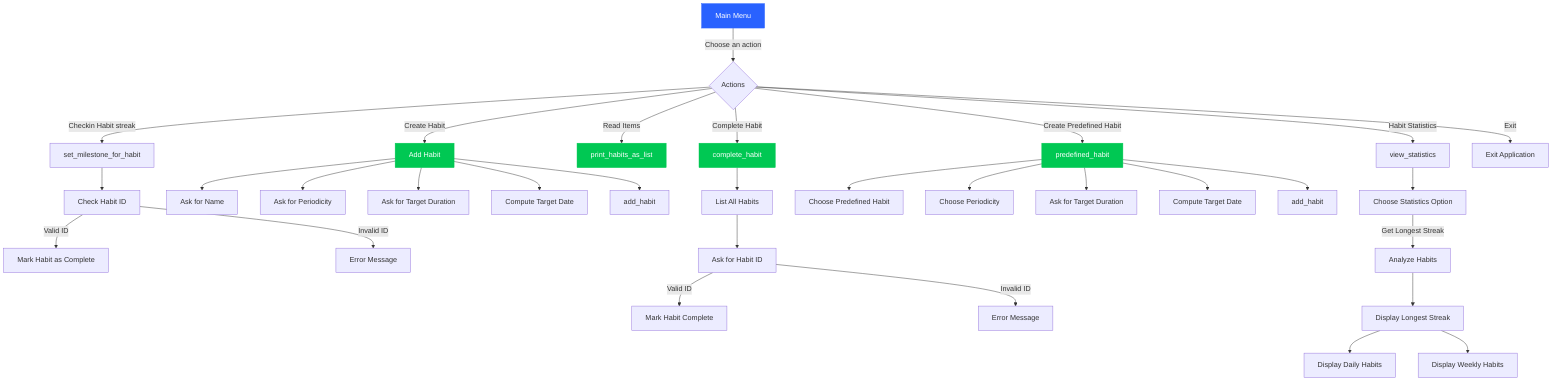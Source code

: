 flowchart TD
    A[Main Menu] -->|Choose an action| B{Actions}
    B -->|Checkin Habit streak| C[set_milestone_for_habit]
    B -->|Create Habit| D[Add Habit]
    B -->|Read Items| E[print_habits_as_list]
    B -->|Complete Habit| F[complete_habit]
    B -->|Create Predefined Habit| G[predefined_habit]
    B -->|Habit Statistics| H[view_statistics]
    B -->|Exit| I[Exit Application]

    C --> J[Check Habit ID]
    J -->|Valid ID| K[Mark Habit as Complete]
    J -->|Invalid ID| L[Error Message]

    D --> M[Ask for Name]
    D --> N[Ask for Periodicity]
    D --> O[Ask for Target Duration]
    D --> P[Compute Target Date]
    D --> Q[add_habit]

    F --> R[List All Habits]
    R --> S[Ask for Habit ID]
    S -->|Valid ID| T[Mark Habit Complete]
    S -->|Invalid ID| U[Error Message]

    G --> V[Choose Predefined Habit]
    G --> W[Choose Periodicity]
    G --> X[Ask for Target Duration]
    G --> Y[Compute Target Date]
    G --> Z[add_habit]

    H --> AA[Choose Statistics Option]
    AA -->|Get Longest Streak| AB[Analyze Habits]
    AB --> AC[Display Longest Streak]
    AC --> AD[Display Daily Habits]
    AC --> AE[Display Weekly Habits]

    click C href "javascript:alert('Navigate to set_milestone_for_habit');"
    click D href "javascript:alert('Navigate to add_habit');"
    click E href "javascript:alert('Navigate to print_habits_as_list');"
    click F href "javascript:alert('Navigate to complete_habit');"
    click G href "javascript:alert('Navigate to predefined_habit');"
    click H href "javascript:alert('Navigate to view_statistics');"

%% Individual node styling. Try the visual editor toolbar for easier styling!
%%    style E color:#FFFFFF, fill:#AA00FF, stroke:#AA00FF
    style D color:#FFFFFF, stroke:#00C853, fill:#00C853
    style E color:#FFFFFF, stroke:#00C853, fill:#00C853
    style G color:#FFFFFF, stroke:#00C853, fill:#00C853
    style F color:#FFFFFF, stroke:#00C853, fill:#00C853
    style A color:#FFFFFF, stroke:#2962FF, fill:#2962FF